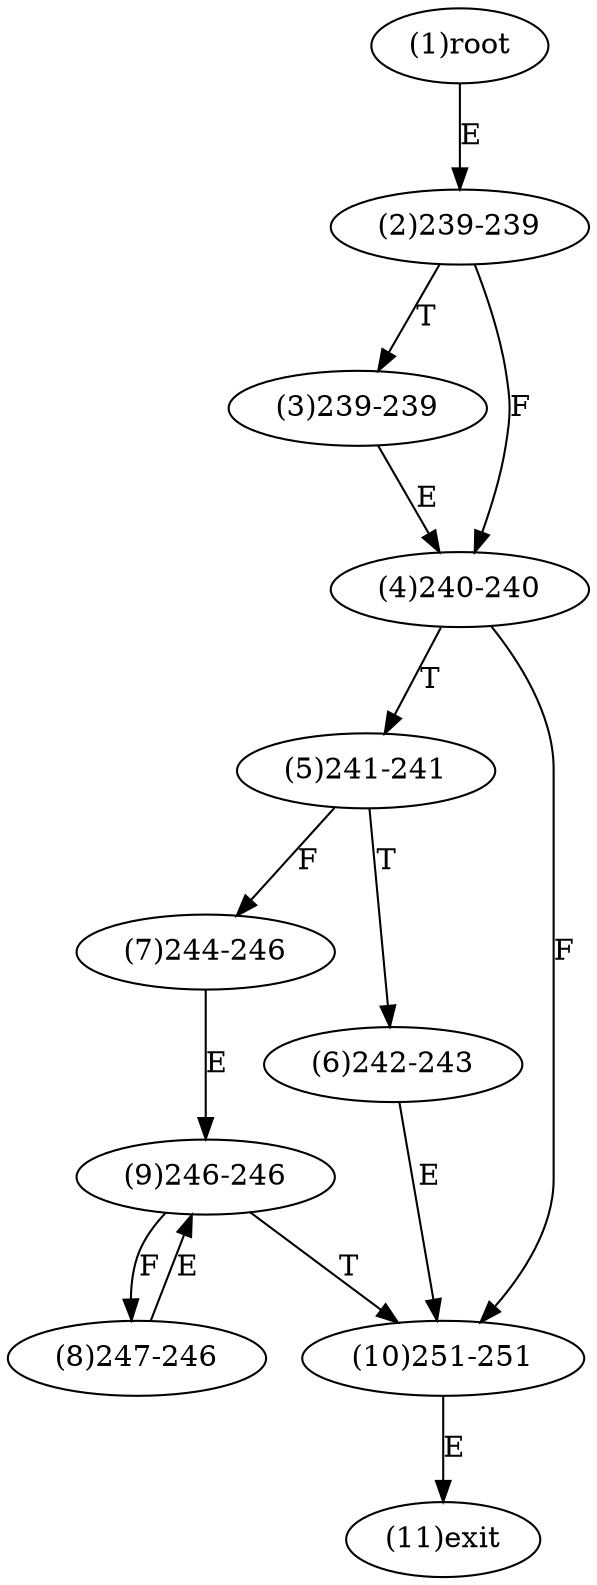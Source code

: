 digraph "" { 
1[ label="(1)root"];
2[ label="(2)239-239"];
3[ label="(3)239-239"];
4[ label="(4)240-240"];
5[ label="(5)241-241"];
6[ label="(6)242-243"];
7[ label="(7)244-246"];
8[ label="(8)247-246"];
9[ label="(9)246-246"];
10[ label="(10)251-251"];
11[ label="(11)exit"];
1->2[ label="E"];
2->4[ label="F"];
2->3[ label="T"];
3->4[ label="E"];
4->10[ label="F"];
4->5[ label="T"];
5->7[ label="F"];
5->6[ label="T"];
6->10[ label="E"];
7->9[ label="E"];
8->9[ label="E"];
9->8[ label="F"];
9->10[ label="T"];
10->11[ label="E"];
}